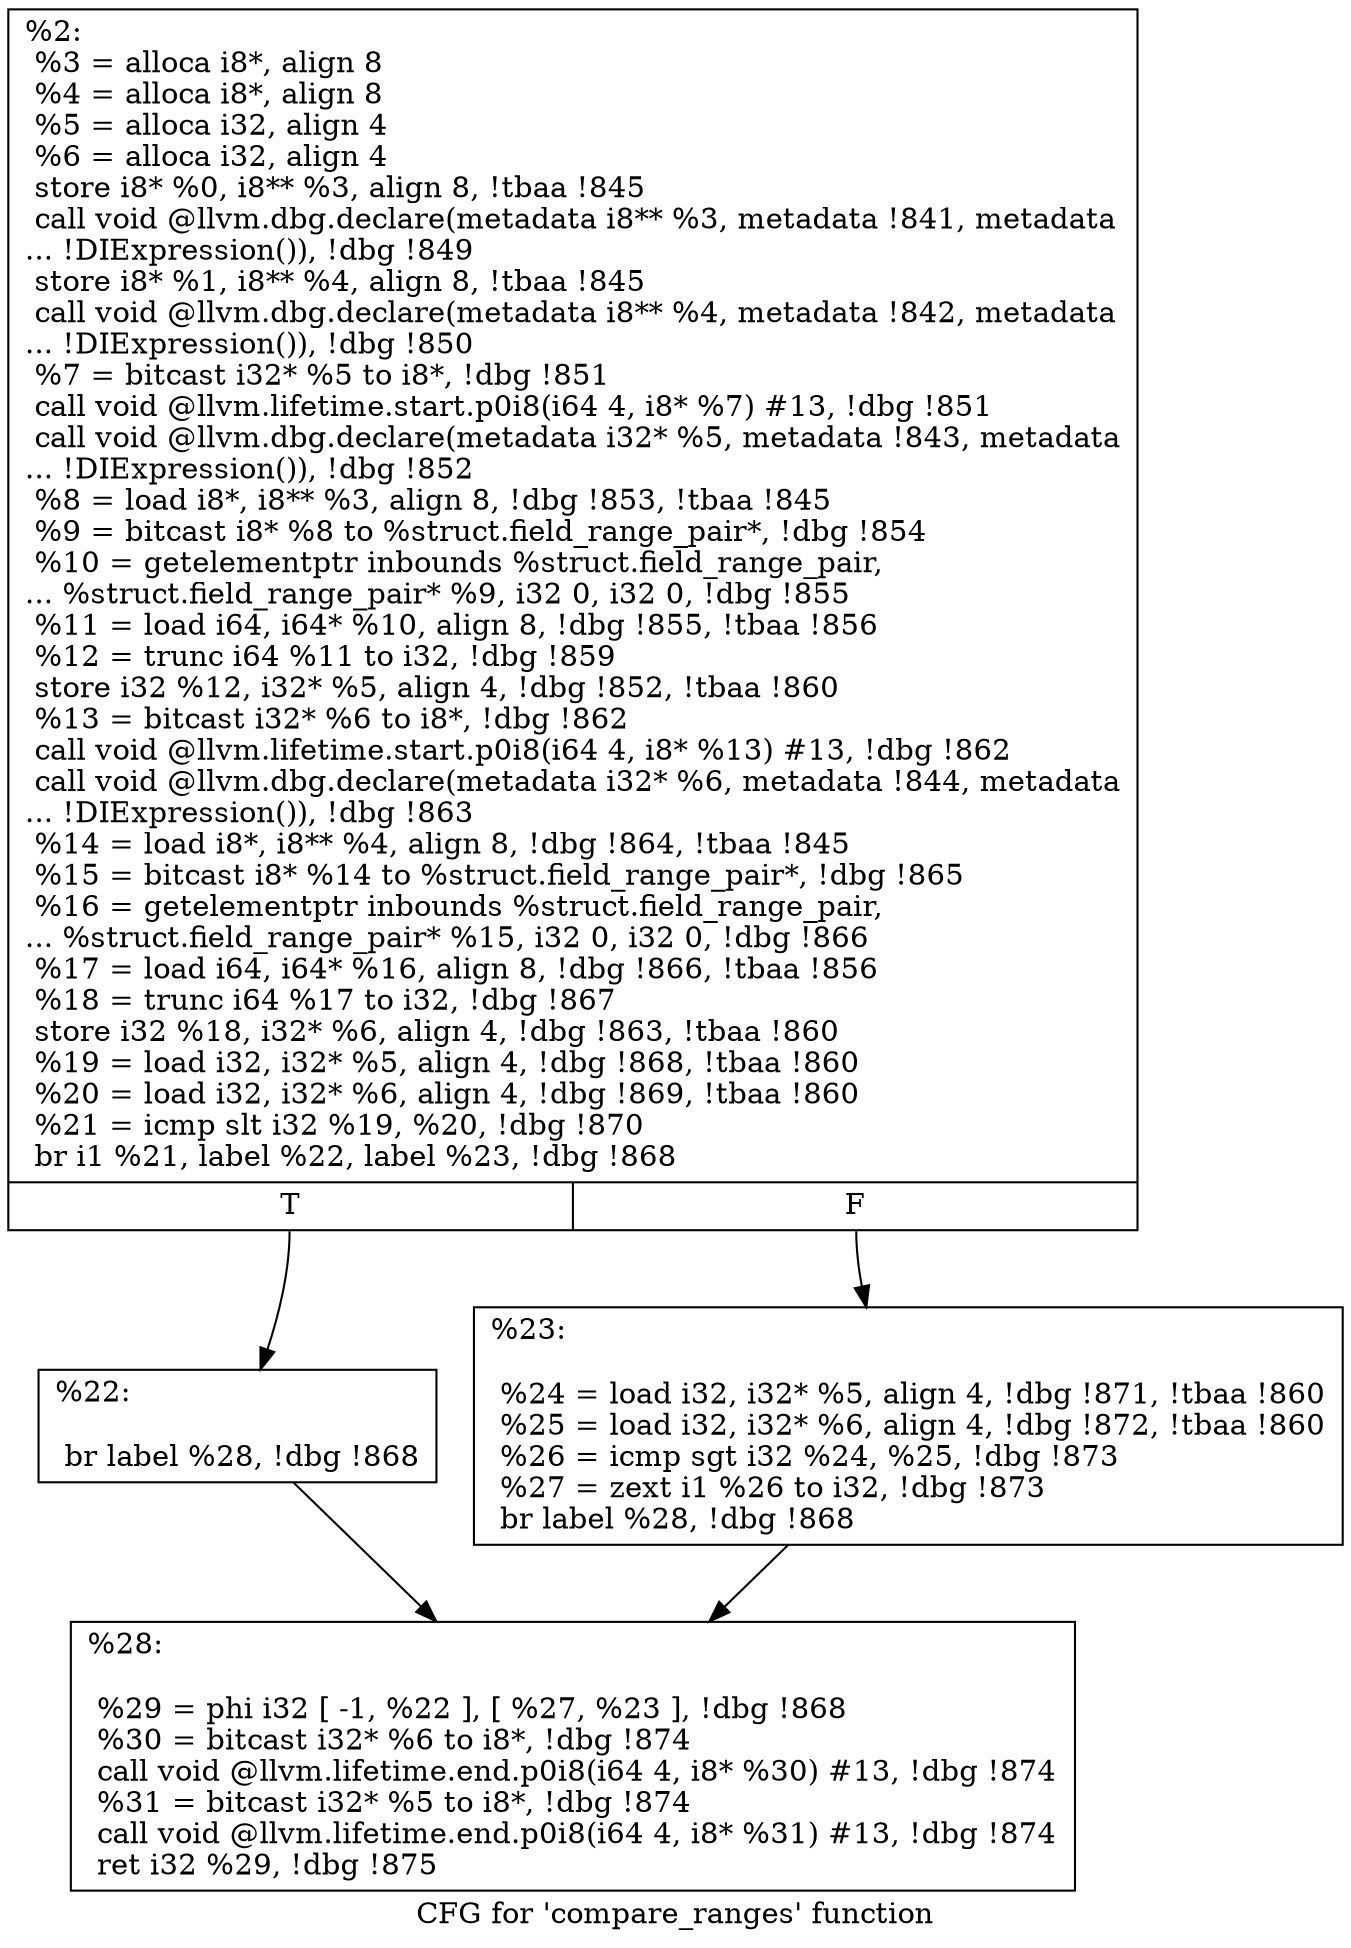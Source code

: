 digraph "CFG for 'compare_ranges' function" {
	label="CFG for 'compare_ranges' function";

	Node0xb53840 [shape=record,label="{%2:\l  %3 = alloca i8*, align 8\l  %4 = alloca i8*, align 8\l  %5 = alloca i32, align 4\l  %6 = alloca i32, align 4\l  store i8* %0, i8** %3, align 8, !tbaa !845\l  call void @llvm.dbg.declare(metadata i8** %3, metadata !841, metadata\l... !DIExpression()), !dbg !849\l  store i8* %1, i8** %4, align 8, !tbaa !845\l  call void @llvm.dbg.declare(metadata i8** %4, metadata !842, metadata\l... !DIExpression()), !dbg !850\l  %7 = bitcast i32* %5 to i8*, !dbg !851\l  call void @llvm.lifetime.start.p0i8(i64 4, i8* %7) #13, !dbg !851\l  call void @llvm.dbg.declare(metadata i32* %5, metadata !843, metadata\l... !DIExpression()), !dbg !852\l  %8 = load i8*, i8** %3, align 8, !dbg !853, !tbaa !845\l  %9 = bitcast i8* %8 to %struct.field_range_pair*, !dbg !854\l  %10 = getelementptr inbounds %struct.field_range_pair,\l... %struct.field_range_pair* %9, i32 0, i32 0, !dbg !855\l  %11 = load i64, i64* %10, align 8, !dbg !855, !tbaa !856\l  %12 = trunc i64 %11 to i32, !dbg !859\l  store i32 %12, i32* %5, align 4, !dbg !852, !tbaa !860\l  %13 = bitcast i32* %6 to i8*, !dbg !862\l  call void @llvm.lifetime.start.p0i8(i64 4, i8* %13) #13, !dbg !862\l  call void @llvm.dbg.declare(metadata i32* %6, metadata !844, metadata\l... !DIExpression()), !dbg !863\l  %14 = load i8*, i8** %4, align 8, !dbg !864, !tbaa !845\l  %15 = bitcast i8* %14 to %struct.field_range_pair*, !dbg !865\l  %16 = getelementptr inbounds %struct.field_range_pair,\l... %struct.field_range_pair* %15, i32 0, i32 0, !dbg !866\l  %17 = load i64, i64* %16, align 8, !dbg !866, !tbaa !856\l  %18 = trunc i64 %17 to i32, !dbg !867\l  store i32 %18, i32* %6, align 4, !dbg !863, !tbaa !860\l  %19 = load i32, i32* %5, align 4, !dbg !868, !tbaa !860\l  %20 = load i32, i32* %6, align 4, !dbg !869, !tbaa !860\l  %21 = icmp slt i32 %19, %20, !dbg !870\l  br i1 %21, label %22, label %23, !dbg !868\l|{<s0>T|<s1>F}}"];
	Node0xb53840:s0 -> Node0xb54fc0;
	Node0xb53840:s1 -> Node0xb55010;
	Node0xb54fc0 [shape=record,label="{%22:\l\l  br label %28, !dbg !868\l}"];
	Node0xb54fc0 -> Node0xb55060;
	Node0xb55010 [shape=record,label="{%23:\l\l  %24 = load i32, i32* %5, align 4, !dbg !871, !tbaa !860\l  %25 = load i32, i32* %6, align 4, !dbg !872, !tbaa !860\l  %26 = icmp sgt i32 %24, %25, !dbg !873\l  %27 = zext i1 %26 to i32, !dbg !873\l  br label %28, !dbg !868\l}"];
	Node0xb55010 -> Node0xb55060;
	Node0xb55060 [shape=record,label="{%28:\l\l  %29 = phi i32 [ -1, %22 ], [ %27, %23 ], !dbg !868\l  %30 = bitcast i32* %6 to i8*, !dbg !874\l  call void @llvm.lifetime.end.p0i8(i64 4, i8* %30) #13, !dbg !874\l  %31 = bitcast i32* %5 to i8*, !dbg !874\l  call void @llvm.lifetime.end.p0i8(i64 4, i8* %31) #13, !dbg !874\l  ret i32 %29, !dbg !875\l}"];
}
